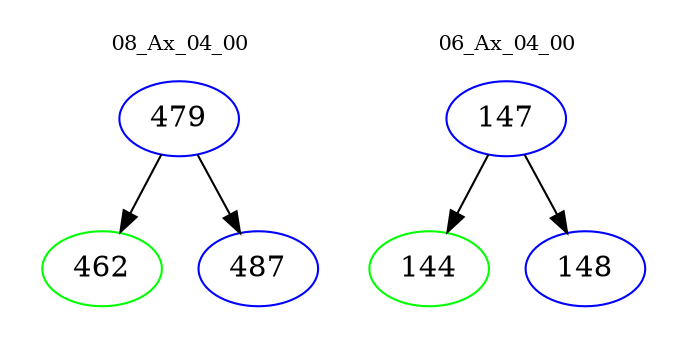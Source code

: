 digraph{
subgraph cluster_0 {
color = white
label = "08_Ax_04_00";
fontsize=10;
T0_479 [label="479", color="blue"]
T0_479 -> T0_462 [color="black"]
T0_462 [label="462", color="green"]
T0_479 -> T0_487 [color="black"]
T0_487 [label="487", color="blue"]
}
subgraph cluster_1 {
color = white
label = "06_Ax_04_00";
fontsize=10;
T1_147 [label="147", color="blue"]
T1_147 -> T1_144 [color="black"]
T1_144 [label="144", color="green"]
T1_147 -> T1_148 [color="black"]
T1_148 [label="148", color="blue"]
}
}
